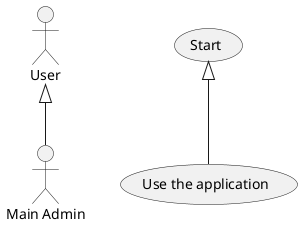 @startuml
:Main Admin: as Admin
(Use the application) as (Use)

User <|-- Admin
(Start) <|-- (Use)

@enduml